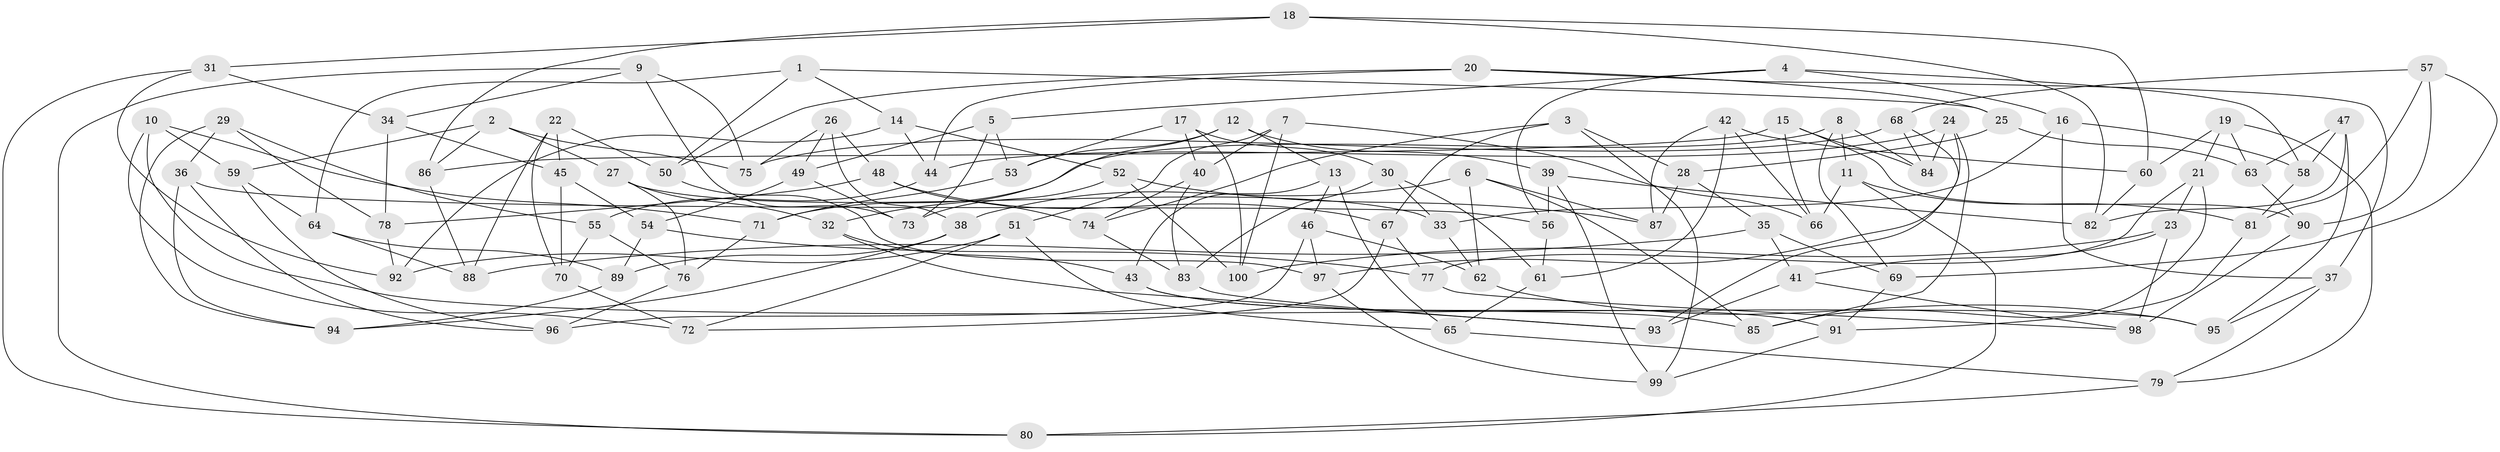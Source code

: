 // Generated by graph-tools (version 1.1) at 2025/03/03/09/25 03:03:10]
// undirected, 100 vertices, 200 edges
graph export_dot {
graph [start="1"]
  node [color=gray90,style=filled];
  1;
  2;
  3;
  4;
  5;
  6;
  7;
  8;
  9;
  10;
  11;
  12;
  13;
  14;
  15;
  16;
  17;
  18;
  19;
  20;
  21;
  22;
  23;
  24;
  25;
  26;
  27;
  28;
  29;
  30;
  31;
  32;
  33;
  34;
  35;
  36;
  37;
  38;
  39;
  40;
  41;
  42;
  43;
  44;
  45;
  46;
  47;
  48;
  49;
  50;
  51;
  52;
  53;
  54;
  55;
  56;
  57;
  58;
  59;
  60;
  61;
  62;
  63;
  64;
  65;
  66;
  67;
  68;
  69;
  70;
  71;
  72;
  73;
  74;
  75;
  76;
  77;
  78;
  79;
  80;
  81;
  82;
  83;
  84;
  85;
  86;
  87;
  88;
  89;
  90;
  91;
  92;
  93;
  94;
  95;
  96;
  97;
  98;
  99;
  100;
  1 -- 14;
  1 -- 64;
  1 -- 50;
  1 -- 25;
  2 -- 75;
  2 -- 59;
  2 -- 27;
  2 -- 86;
  3 -- 28;
  3 -- 99;
  3 -- 67;
  3 -- 74;
  4 -- 56;
  4 -- 5;
  4 -- 16;
  4 -- 58;
  5 -- 53;
  5 -- 73;
  5 -- 49;
  6 -- 62;
  6 -- 85;
  6 -- 87;
  6 -- 38;
  7 -- 100;
  7 -- 40;
  7 -- 51;
  7 -- 66;
  8 -- 69;
  8 -- 11;
  8 -- 84;
  8 -- 71;
  9 -- 34;
  9 -- 73;
  9 -- 80;
  9 -- 75;
  10 -- 59;
  10 -- 95;
  10 -- 71;
  10 -- 72;
  11 -- 66;
  11 -- 81;
  11 -- 80;
  12 -- 32;
  12 -- 13;
  12 -- 39;
  12 -- 53;
  13 -- 43;
  13 -- 65;
  13 -- 46;
  14 -- 44;
  14 -- 52;
  14 -- 92;
  15 -- 86;
  15 -- 90;
  15 -- 84;
  15 -- 66;
  16 -- 37;
  16 -- 33;
  16 -- 58;
  17 -- 30;
  17 -- 40;
  17 -- 100;
  17 -- 53;
  18 -- 86;
  18 -- 60;
  18 -- 31;
  18 -- 82;
  19 -- 21;
  19 -- 63;
  19 -- 60;
  19 -- 79;
  20 -- 37;
  20 -- 44;
  20 -- 25;
  20 -- 50;
  21 -- 23;
  21 -- 85;
  21 -- 77;
  22 -- 70;
  22 -- 45;
  22 -- 88;
  22 -- 50;
  23 -- 98;
  23 -- 100;
  23 -- 41;
  24 -- 97;
  24 -- 44;
  24 -- 85;
  24 -- 84;
  25 -- 28;
  25 -- 63;
  26 -- 48;
  26 -- 49;
  26 -- 75;
  26 -- 38;
  27 -- 32;
  27 -- 33;
  27 -- 76;
  28 -- 87;
  28 -- 35;
  29 -- 78;
  29 -- 36;
  29 -- 55;
  29 -- 94;
  30 -- 61;
  30 -- 33;
  30 -- 83;
  31 -- 34;
  31 -- 92;
  31 -- 80;
  32 -- 43;
  32 -- 93;
  33 -- 62;
  34 -- 78;
  34 -- 45;
  35 -- 88;
  35 -- 69;
  35 -- 41;
  36 -- 94;
  36 -- 96;
  36 -- 56;
  37 -- 79;
  37 -- 95;
  38 -- 89;
  38 -- 94;
  39 -- 99;
  39 -- 56;
  39 -- 82;
  40 -- 74;
  40 -- 83;
  41 -- 93;
  41 -- 98;
  42 -- 61;
  42 -- 60;
  42 -- 66;
  42 -- 87;
  43 -- 91;
  43 -- 85;
  44 -- 55;
  45 -- 70;
  45 -- 54;
  46 -- 96;
  46 -- 62;
  46 -- 97;
  47 -- 82;
  47 -- 95;
  47 -- 63;
  47 -- 58;
  48 -- 78;
  48 -- 74;
  48 -- 67;
  49 -- 54;
  49 -- 73;
  50 -- 97;
  51 -- 92;
  51 -- 72;
  51 -- 65;
  52 -- 100;
  52 -- 73;
  52 -- 87;
  53 -- 71;
  54 -- 77;
  54 -- 89;
  55 -- 76;
  55 -- 70;
  56 -- 61;
  57 -- 90;
  57 -- 81;
  57 -- 69;
  57 -- 68;
  58 -- 81;
  59 -- 96;
  59 -- 64;
  60 -- 82;
  61 -- 65;
  62 -- 95;
  63 -- 90;
  64 -- 89;
  64 -- 88;
  65 -- 79;
  67 -- 72;
  67 -- 77;
  68 -- 84;
  68 -- 93;
  68 -- 75;
  69 -- 91;
  70 -- 72;
  71 -- 76;
  74 -- 83;
  76 -- 96;
  77 -- 98;
  78 -- 92;
  79 -- 80;
  81 -- 91;
  83 -- 93;
  86 -- 88;
  89 -- 94;
  90 -- 98;
  91 -- 99;
  97 -- 99;
}
